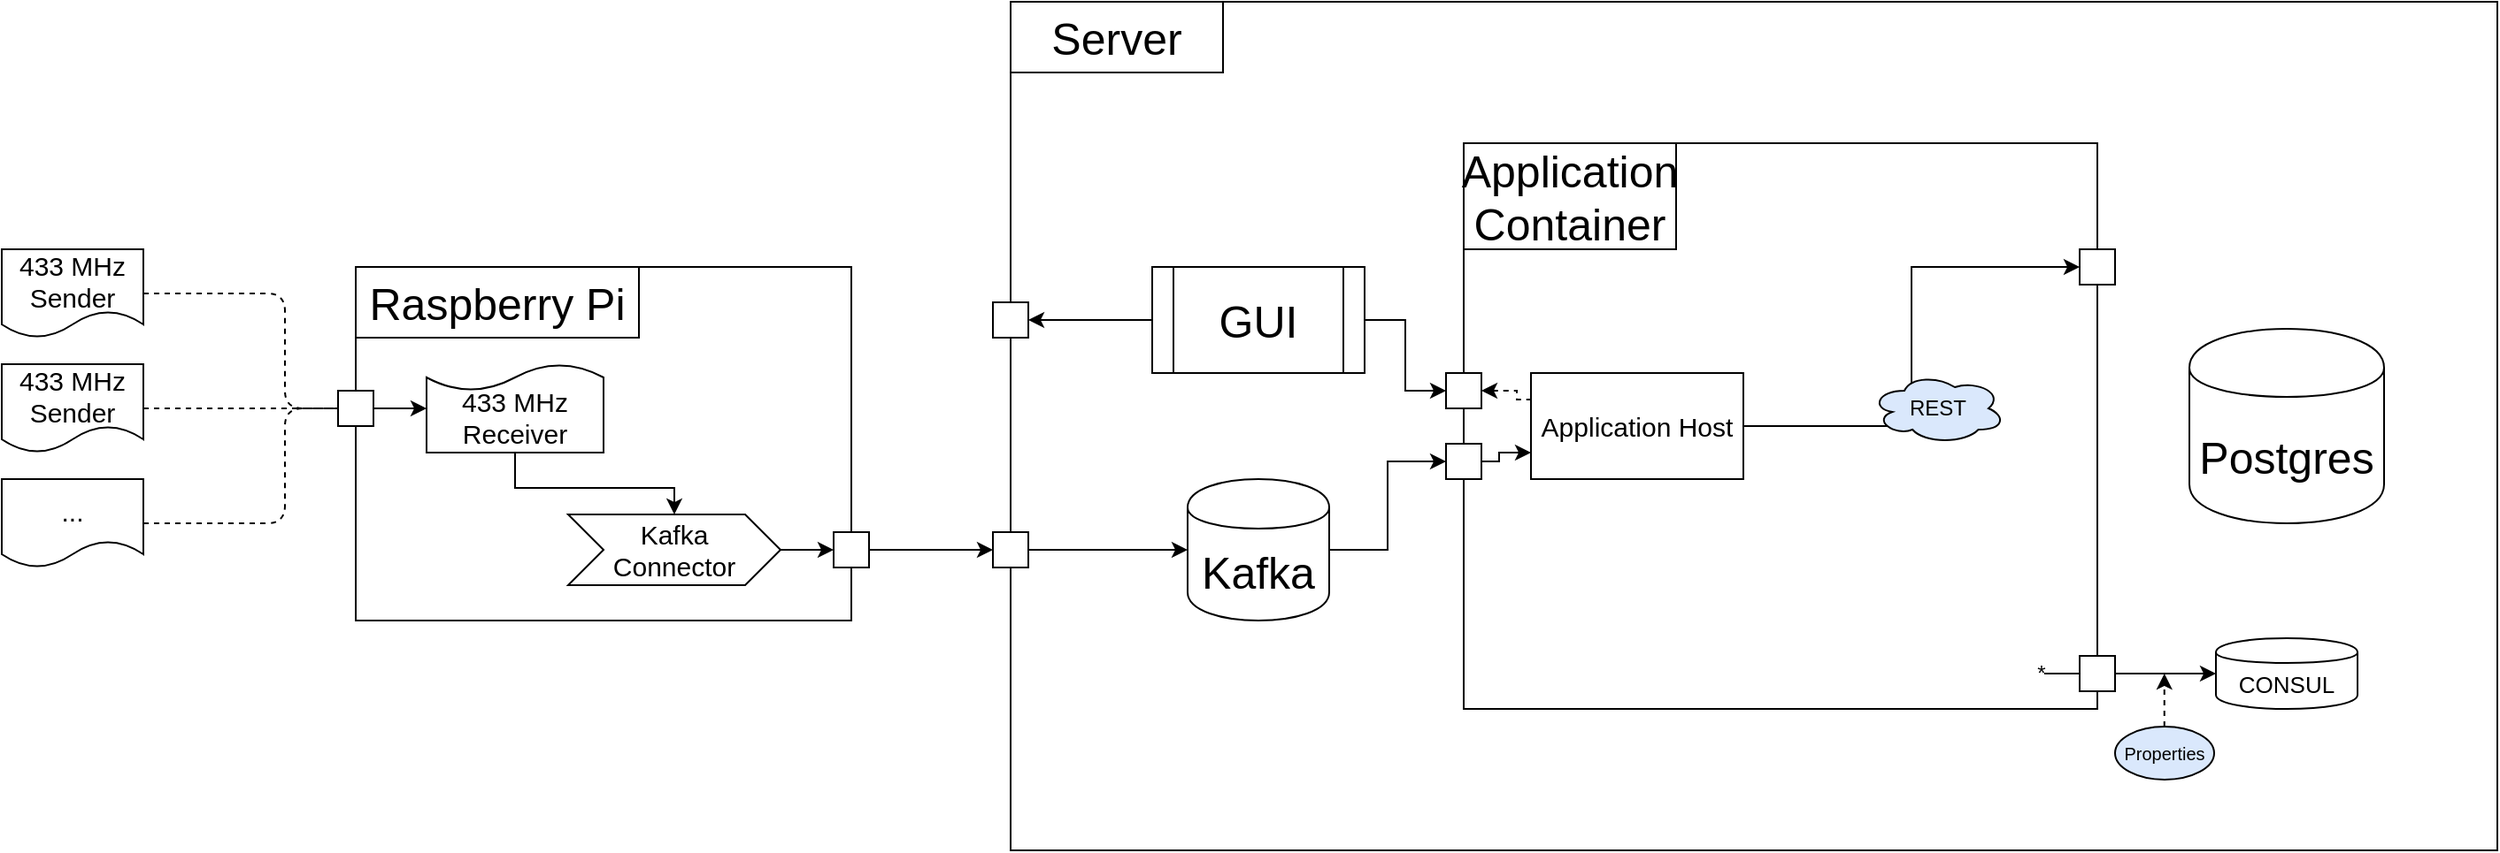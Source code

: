 <mxfile version="21.5.1" type="device" pages="2">
  <diagram id="JwpyBmJK_JEvh0ScPfmV" name="Draft">
    <mxGraphModel dx="2049" dy="1144" grid="1" gridSize="10" guides="1" tooltips="1" connect="1" arrows="1" fold="1" page="1" pageScale="1" pageWidth="827" pageHeight="1169" math="0" shadow="0">
      <root>
        <mxCell id="0" />
        <mxCell id="1" parent="0" />
        <mxCell id="FN8TU1mAKjDCOiVMt3JM-1" value="" style="rounded=0;whiteSpace=wrap;html=1;fillColor=none;" parent="1" vertex="1">
          <mxGeometry x="720" y="40" width="840" height="480" as="geometry" />
        </mxCell>
        <mxCell id="FN8TU1mAKjDCOiVMt3JM-2" value="Server" style="rounded=0;whiteSpace=wrap;html=1;fillColor=none;fontSize=25;" parent="1" vertex="1">
          <mxGeometry x="720" y="40" width="120" height="40" as="geometry" />
        </mxCell>
        <mxCell id="FN8TU1mAKjDCOiVMt3JM-53" style="edgeStyle=orthogonalEdgeStyle;rounded=0;orthogonalLoop=1;jettySize=auto;html=1;entryX=0;entryY=0.5;entryDx=0;entryDy=0;startArrow=none;startFill=0;endArrow=classic;endFill=1;fontSize=12;" parent="1" source="FN8TU1mAKjDCOiVMt3JM-5" target="FN8TU1mAKjDCOiVMt3JM-45" edge="1">
          <mxGeometry relative="1" as="geometry" />
        </mxCell>
        <mxCell id="FN8TU1mAKjDCOiVMt3JM-5" value="Kafka" style="shape=cylinder;whiteSpace=wrap;html=1;boundedLbl=1;backgroundOutline=1;fillColor=none;fontSize=25;" parent="1" vertex="1">
          <mxGeometry x="820" y="310" width="80" height="80" as="geometry" />
        </mxCell>
        <mxCell id="FN8TU1mAKjDCOiVMt3JM-6" value="" style="rounded=0;whiteSpace=wrap;html=1;fillColor=none;fontSize=25;" parent="1" vertex="1">
          <mxGeometry x="976" y="120" width="358" height="320" as="geometry" />
        </mxCell>
        <mxCell id="FN8TU1mAKjDCOiVMt3JM-7" value="Application Container" style="rounded=0;whiteSpace=wrap;html=1;fillColor=none;fontSize=25;" parent="1" vertex="1">
          <mxGeometry x="976" y="120" width="120" height="60" as="geometry" />
        </mxCell>
      <mxCell id="FN8TU1mAKjDCOiVMt3JM-8" value="Application Host" style="rounded=0;whiteSpace=wrap;html=1;fillColor=none;fontSize=15;" parent="1" vertex="1">
          <mxGeometry x="1014" y="250" width="120" height="60" as="geometry" />
        </mxCell>
        <mxCell id="FN8TU1mAKjDCOiVMt3JM-40" value="" style="whiteSpace=wrap;html=1;aspect=fixed;fillColor=#ffffff;fontSize=12;" parent="1" vertex="1">
          <mxGeometry x="1324" y="180" width="20" height="20" as="geometry" />
        </mxCell>
        <mxCell id="FN8TU1mAKjDCOiVMt3JM-44" style="edgeStyle=orthogonalEdgeStyle;rounded=0;orthogonalLoop=1;jettySize=auto;html=1;entryX=0;entryY=0.5;entryDx=0;entryDy=0;startArrow=none;startFill=0;endArrow=classic;endFill=1;fontSize=12;" parent="1" source="FN8TU1mAKjDCOiVMt3JM-8" target="FN8TU1mAKjDCOiVMt3JM-40" edge="1">
          <mxGeometry relative="1" as="geometry" />
        </mxCell>
        <mxCell id="FN8TU1mAKjDCOiVMt3JM-15" value="Postgres" style="shape=cylinder;whiteSpace=wrap;html=1;boundedLbl=1;backgroundOutline=1;fillColor=none;fontSize=25;" parent="1" vertex="1">
          <mxGeometry x="1386" y="225" width="110" height="110" as="geometry" />
        </mxCell>
        <mxCell id="FN8TU1mAKjDCOiVMt3JM-51" style="edgeStyle=orthogonalEdgeStyle;rounded=0;orthogonalLoop=1;jettySize=auto;html=1;entryX=0;entryY=0.75;entryDx=0;entryDy=0;startArrow=none;startFill=0;endArrow=classic;endFill=1;fontSize=12;" parent="1" source="FN8TU1mAKjDCOiVMt3JM-45" target="FN8TU1mAKjDCOiVMt3JM-8" edge="1">
          <mxGeometry relative="1" as="geometry">
            <Array as="points">
              <mxPoint x="996" y="300" />
              <mxPoint x="996" y="295" />
            </Array>
          </mxGeometry>
        </mxCell>
        <mxCell id="FN8TU1mAKjDCOiVMt3JM-45" value="" style="whiteSpace=wrap;html=1;aspect=fixed;fillColor=#ffffff;fontSize=12;" parent="1" vertex="1">
          <mxGeometry x="966" y="290" width="20" height="20" as="geometry" />
        </mxCell>
        <mxCell id="FN8TU1mAKjDCOiVMt3JM-50" style="edgeStyle=orthogonalEdgeStyle;rounded=0;orthogonalLoop=1;jettySize=auto;html=1;entryX=0;entryY=0.25;entryDx=0;entryDy=0;startArrow=classic;startFill=1;endArrow=none;endFill=0;fontSize=12;dashed=1;" parent="1" source="FN8TU1mAKjDCOiVMt3JM-48" target="FN8TU1mAKjDCOiVMt3JM-8" edge="1">
          <mxGeometry relative="1" as="geometry">
            <Array as="points">
              <mxPoint x="1006" y="260" />
              <mxPoint x="1006" y="265" />
            </Array>
          </mxGeometry>
        </mxCell>
        <mxCell id="FN8TU1mAKjDCOiVMt3JM-48" value="" style="whiteSpace=wrap;html=1;aspect=fixed;fillColor=#ffffff;fontSize=12;" parent="1" vertex="1">
          <mxGeometry x="966" y="250" width="20" height="20" as="geometry" />
        </mxCell>
        <mxCell id="FN8TU1mAKjDCOiVMt3JM-52" value="REST" style="ellipse;shape=cloud;whiteSpace=wrap;html=1;fillColor=#dae8fc;fontSize=12;strokeColor=#000000;" parent="1" vertex="1">
          <mxGeometry x="1206" y="250" width="76" height="40" as="geometry" />
        </mxCell>
        <mxCell id="FN8TU1mAKjDCOiVMt3JM-56" style="edgeStyle=orthogonalEdgeStyle;rounded=0;orthogonalLoop=1;jettySize=auto;html=1;entryX=0;entryY=0.5;entryDx=0;entryDy=0;startArrow=none;startFill=0;endArrow=classic;endFill=1;fontSize=25;" parent="1" source="FN8TU1mAKjDCOiVMt3JM-54" target="FN8TU1mAKjDCOiVMt3JM-48" edge="1">
          <mxGeometry relative="1" as="geometry" />
        </mxCell>
        <mxCell id="FN8TU1mAKjDCOiVMt3JM-62" style="edgeStyle=orthogonalEdgeStyle;rounded=0;orthogonalLoop=1;jettySize=auto;html=1;entryX=1;entryY=0.5;entryDx=0;entryDy=0;startArrow=none;startFill=0;endArrow=classic;endFill=1;fontSize=25;" parent="1" source="FN8TU1mAKjDCOiVMt3JM-54" target="FN8TU1mAKjDCOiVMt3JM-59" edge="1">
          <mxGeometry relative="1" as="geometry" />
        </mxCell>
        <mxCell id="FN8TU1mAKjDCOiVMt3JM-54" value="GUI" style="shape=process;whiteSpace=wrap;html=1;backgroundOutline=1;strokeColor=#000000;fillColor=#ffffff;fontSize=25;" parent="1" vertex="1">
          <mxGeometry x="800" y="190" width="120" height="60" as="geometry" />
        </mxCell>
        <mxCell id="FN8TU1mAKjDCOiVMt3JM-57" value="" style="rounded=0;whiteSpace=wrap;html=1;strokeColor=#000000;fillColor=none;fontSize=25;" parent="1" vertex="1">
          <mxGeometry x="350" y="190" width="280" height="200" as="geometry" />
        </mxCell>
        <mxCell id="FN8TU1mAKjDCOiVMt3JM-58" value="Raspberry Pi" style="rounded=0;whiteSpace=wrap;html=1;strokeColor=#000000;fillColor=none;fontSize=25;" parent="1" vertex="1">
          <mxGeometry x="350" y="190" width="160" height="40" as="geometry" />
        </mxCell>
        <mxCell id="FN8TU1mAKjDCOiVMt3JM-59" value="" style="whiteSpace=wrap;html=1;aspect=fixed;fillColor=#ffffff;fontSize=12;" parent="1" vertex="1">
          <mxGeometry x="710" y="210" width="20" height="20" as="geometry" />
        </mxCell>
        <mxCell id="FN8TU1mAKjDCOiVMt3JM-61" style="edgeStyle=orthogonalEdgeStyle;rounded=0;orthogonalLoop=1;jettySize=auto;html=1;entryX=0;entryY=0.5;entryDx=0;entryDy=0;startArrow=none;startFill=0;endArrow=classic;endFill=1;fontSize=25;" parent="1" source="FN8TU1mAKjDCOiVMt3JM-60" target="FN8TU1mAKjDCOiVMt3JM-5" edge="1">
          <mxGeometry relative="1" as="geometry" />
        </mxCell>
        <mxCell id="FN8TU1mAKjDCOiVMt3JM-60" value="" style="whiteSpace=wrap;html=1;aspect=fixed;fillColor=#ffffff;fontSize=12;" parent="1" vertex="1">
          <mxGeometry x="710" y="340" width="20" height="20" as="geometry" />
        </mxCell>
        <mxCell id="FN8TU1mAKjDCOiVMt3JM-67" style="edgeStyle=orthogonalEdgeStyle;rounded=0;orthogonalLoop=1;jettySize=auto;html=1;entryX=0;entryY=0.5;entryDx=0;entryDy=0;startArrow=none;startFill=0;endArrow=classic;endFill=1;fontSize=15;" parent="1" source="FN8TU1mAKjDCOiVMt3JM-63" target="FN8TU1mAKjDCOiVMt3JM-64" edge="1">
          <mxGeometry relative="1" as="geometry" />
        </mxCell>
        <mxCell id="FN8TU1mAKjDCOiVMt3JM-63" value="Kafka&lt;br&gt;Connector" style="shape=step;perimeter=stepPerimeter;whiteSpace=wrap;html=1;fixedSize=1;strokeColor=#000000;fillColor=none;fontSize=15;" parent="1" vertex="1">
          <mxGeometry x="470" y="330" width="120" height="40" as="geometry" />
        </mxCell>
        <mxCell id="FN8TU1mAKjDCOiVMt3JM-73" value="" style="edgeStyle=orthogonalEdgeStyle;rounded=0;orthogonalLoop=1;jettySize=auto;html=1;startArrow=none;startFill=0;endArrow=classic;endFill=1;fontSize=15;" parent="1" source="FN8TU1mAKjDCOiVMt3JM-64" target="FN8TU1mAKjDCOiVMt3JM-60" edge="1">
          <mxGeometry relative="1" as="geometry" />
        </mxCell>
        <mxCell id="FN8TU1mAKjDCOiVMt3JM-64" value="" style="whiteSpace=wrap;html=1;aspect=fixed;fillColor=#ffffff;fontSize=12;" parent="1" vertex="1">
          <mxGeometry x="620" y="340" width="20" height="20" as="geometry" />
        </mxCell>
        <mxCell id="FN8TU1mAKjDCOiVMt3JM-77" style="edgeStyle=orthogonalEdgeStyle;rounded=0;orthogonalLoop=1;jettySize=auto;html=1;startArrow=none;startFill=0;endArrow=classic;endFill=1;fontSize=15;fontColor=#000000;" parent="1" source="FN8TU1mAKjDCOiVMt3JM-70" target="FN8TU1mAKjDCOiVMt3JM-74" edge="1">
          <mxGeometry relative="1" as="geometry" />
        </mxCell>
        <mxCell id="FN8TU1mAKjDCOiVMt3JM-70" value="" style="whiteSpace=wrap;html=1;aspect=fixed;fillColor=#ffffff;fontSize=12;" parent="1" vertex="1">
          <mxGeometry x="340" y="260" width="20" height="20" as="geometry" />
        </mxCell>
        <mxCell id="FN8TU1mAKjDCOiVMt3JM-78" style="edgeStyle=orthogonalEdgeStyle;rounded=0;orthogonalLoop=1;jettySize=auto;html=1;entryX=0.5;entryY=0;entryDx=0;entryDy=0;startArrow=none;startFill=0;endArrow=classic;endFill=1;fontSize=15;fontColor=#000000;" parent="1" source="FN8TU1mAKjDCOiVMt3JM-74" target="FN8TU1mAKjDCOiVMt3JM-63" edge="1">
          <mxGeometry relative="1" as="geometry">
            <Array as="points">
              <mxPoint x="440" y="315" />
              <mxPoint x="530" y="315" />
            </Array>
          </mxGeometry>
        </mxCell>
        <mxCell id="FN8TU1mAKjDCOiVMt3JM-74" value="" style="shape=document;whiteSpace=wrap;html=1;boundedLbl=1;strokeColor=#000000;fillColor=none;fontSize=15;fontColor=#000000;labelBackgroundColor=none;rotation=-180;" parent="1" vertex="1">
          <mxGeometry x="390" y="245" width="100" height="50" as="geometry" />
        </mxCell>
        <mxCell id="FN8TU1mAKjDCOiVMt3JM-75" value="&lt;span style=&quot;color: rgb(0 , 0 , 0) ; font-family: &amp;#34;helvetica&amp;#34; ; font-size: 15px ; font-style: normal ; font-weight: 400 ; letter-spacing: normal ; text-align: center ; text-indent: 0px ; text-transform: none ; word-spacing: 0px ; display: inline ; float: none&quot;&gt;433 MHz&lt;/span&gt;&lt;br style=&quot;color: rgb(0 , 0 , 0) ; font-family: &amp;#34;helvetica&amp;#34; ; font-size: 15px ; font-style: normal ; font-weight: 400 ; letter-spacing: normal ; text-align: center ; text-indent: 0px ; text-transform: none ; word-spacing: 0px&quot;&gt;&lt;span style=&quot;color: rgb(0 , 0 , 0) ; font-family: &amp;#34;helvetica&amp;#34; ; font-size: 15px ; font-style: normal ; font-weight: 400 ; letter-spacing: normal ; text-align: center ; text-indent: 0px ; text-transform: none ; word-spacing: 0px ; display: inline ; float: none&quot;&gt;Receiver&lt;/span&gt;" style="text;html=1;strokeColor=none;fillColor=none;align=center;verticalAlign=middle;whiteSpace=wrap;rounded=0;labelBackgroundColor=none;fontSize=15;fontColor=#000000;" parent="1" vertex="1">
          <mxGeometry x="400" y="255" width="80" height="40" as="geometry" />
        </mxCell>
        <mxCell id="FN8TU1mAKjDCOiVMt3JM-79" value="433 MHz&lt;br&gt;Sender" style="shape=document;whiteSpace=wrap;html=1;boundedLbl=1;labelBackgroundColor=none;strokeColor=#000000;fillColor=none;fontSize=15;fontColor=#000000;" parent="1" vertex="1">
          <mxGeometry x="150" y="180" width="80" height="50" as="geometry" />
        </mxCell>
        <mxCell id="FN8TU1mAKjDCOiVMt3JM-80" value="433 MHz&lt;br&gt;Sender" style="shape=document;whiteSpace=wrap;html=1;boundedLbl=1;labelBackgroundColor=none;strokeColor=#000000;fillColor=none;fontSize=15;fontColor=#000000;" parent="1" vertex="1">
          <mxGeometry x="150" y="245" width="80" height="50" as="geometry" />
        </mxCell>
        <mxCell id="FN8TU1mAKjDCOiVMt3JM-81" value="..." style="shape=document;whiteSpace=wrap;html=1;boundedLbl=1;labelBackgroundColor=none;strokeColor=#000000;fillColor=none;fontSize=15;fontColor=#000000;" parent="1" vertex="1">
          <mxGeometry x="150" y="310" width="80" height="50" as="geometry" />
        </mxCell>
        <mxCell id="FN8TU1mAKjDCOiVMt3JM-82" value="" style="endArrow=none;dashed=1;html=1;fontSize=15;fontColor=#000000;entryX=0;entryY=0.5;entryDx=0;entryDy=0;exitX=1;exitY=0.5;exitDx=0;exitDy=0;" parent="1" source="FN8TU1mAKjDCOiVMt3JM-79" target="FN8TU1mAKjDCOiVMt3JM-70" edge="1">
          <mxGeometry width="50" height="50" relative="1" as="geometry">
            <mxPoint x="270" y="320" as="sourcePoint" />
            <mxPoint x="320" y="270" as="targetPoint" />
            <Array as="points">
              <mxPoint x="310" y="205" />
              <mxPoint x="310" y="270" />
            </Array>
          </mxGeometry>
        </mxCell>
        <mxCell id="FN8TU1mAKjDCOiVMt3JM-83" value="" style="endArrow=none;dashed=1;html=1;fontSize=15;fontColor=#000000;entryX=0;entryY=0.5;entryDx=0;entryDy=0;exitX=1;exitY=0.5;exitDx=0;exitDy=0;" parent="1" source="FN8TU1mAKjDCOiVMt3JM-80" target="FN8TU1mAKjDCOiVMt3JM-70" edge="1">
          <mxGeometry width="50" height="50" relative="1" as="geometry">
            <mxPoint x="270" y="320" as="sourcePoint" />
            <mxPoint x="320" y="270" as="targetPoint" />
            <Array as="points">
              <mxPoint x="250" y="270" />
              <mxPoint x="280" y="270" />
            </Array>
          </mxGeometry>
        </mxCell>
        <mxCell id="FN8TU1mAKjDCOiVMt3JM-84" value="" style="endArrow=none;dashed=1;html=1;fontSize=15;fontColor=#000000;entryX=0;entryY=0.5;entryDx=0;entryDy=0;exitX=1;exitY=0.5;exitDx=0;exitDy=0;" parent="1" source="FN8TU1mAKjDCOiVMt3JM-81" target="FN8TU1mAKjDCOiVMt3JM-70" edge="1">
          <mxGeometry width="50" height="50" relative="1" as="geometry">
            <mxPoint x="270" y="340" as="sourcePoint" />
            <mxPoint x="320" y="290" as="targetPoint" />
            <Array as="points">
              <mxPoint x="310" y="335" />
              <mxPoint x="310" y="270" />
            </Array>
          </mxGeometry>
        </mxCell>
        <mxCell id="QnDjo6JZb1rwNFytCDnl-1" value="CONSUL" style="shape=cylinder;whiteSpace=wrap;html=1;boundedLbl=1;backgroundOutline=1;fillColor=none;fontSize=13;" parent="1" vertex="1">
          <mxGeometry x="1401" y="400" width="80" height="40" as="geometry" />
        </mxCell>
        <mxCell id="QnDjo6JZb1rwNFytCDnl-5" value="" style="edgeStyle=orthogonalEdgeStyle;rounded=0;orthogonalLoop=1;jettySize=auto;html=1;" parent="1" source="QnDjo6JZb1rwNFytCDnl-4" target="QnDjo6JZb1rwNFytCDnl-1" edge="1">
          <mxGeometry relative="1" as="geometry" />
        </mxCell>
        <mxCell id="QnDjo6JZb1rwNFytCDnl-4" value="" style="whiteSpace=wrap;html=1;aspect=fixed;fillColor=#ffffff;fontSize=12;" parent="1" vertex="1">
          <mxGeometry x="1324" y="410" width="20" height="20" as="geometry" />
        </mxCell>
        <mxCell id="QnDjo6JZb1rwNFytCDnl-6" value="Properties" style="ellipse;whiteSpace=wrap;html=1;fontSize=10;fillColor=#dae8fc;strokeColor=default;" parent="1" vertex="1">
          <mxGeometry x="1344" y="450" width="56" height="30" as="geometry" />
        </mxCell>
        <mxCell id="QnDjo6JZb1rwNFytCDnl-8" value="" style="endArrow=classic;html=1;rounded=0;dashed=1;" parent="1" edge="1">
          <mxGeometry width="50" height="50" relative="1" as="geometry">
            <mxPoint x="1371.88" y="450" as="sourcePoint" />
            <mxPoint x="1371.88" y="420" as="targetPoint" />
          </mxGeometry>
        </mxCell>
        <mxCell id="QnDjo6JZb1rwNFytCDnl-9" value="" style="endArrow=none;html=1;rounded=0;" parent="1" edge="1">
          <mxGeometry width="50" height="50" relative="1" as="geometry">
            <mxPoint x="1304" y="420" as="sourcePoint" />
            <mxPoint x="1324" y="420" as="targetPoint" />
          </mxGeometry>
        </mxCell>
        <mxCell id="QnDjo6JZb1rwNFytCDnl-11" value="*" style="text;html=1;strokeColor=none;fillColor=none;align=center;verticalAlign=middle;whiteSpace=wrap;rounded=0;" parent="1" vertex="1">
          <mxGeometry x="1291" y="410" width="23" height="20" as="geometry" />
        </mxCell>
      </root>
    </mxGraphModel>
  </diagram>
  <diagram id="33y4ODD4kAcootDHKluF" name="System">
    <mxGraphModel dx="1509" dy="843" grid="1" gridSize="10" guides="1" tooltips="1" connect="1" arrows="1" fold="1" page="1" pageScale="1" pageWidth="827" pageHeight="1169" math="0" shadow="0">
      <root>
        <mxCell id="0" />
        <mxCell id="1" parent="0" />
        <mxCell id="mPrgmHMQtZdi7vNjmnS--5" value="" style="rounded=0;whiteSpace=wrap;html=1;fillColor=none;fontSize=25;" vertex="1" parent="1">
          <mxGeometry x="586" y="120" width="358" height="440" as="geometry" />
        </mxCell>
        <mxCell id="mPrgmHMQtZdi7vNjmnS--1" value="" style="rounded=0;whiteSpace=wrap;html=1;fillColor=none;" vertex="1" parent="1">
          <mxGeometry x="320" y="40" width="840" height="820" as="geometry" />
        </mxCell>
        <mxCell id="mPrgmHMQtZdi7vNjmnS--2" value="Server" style="rounded=0;whiteSpace=wrap;html=1;fillColor=none;fontSize=25;" vertex="1" parent="1">
          <mxGeometry x="320" y="40" width="120" height="40" as="geometry" />
        </mxCell>
        <mxCell id="mPrgmHMQtZdi7vNjmnS--6" value="Application Container" style="rounded=0;whiteSpace=wrap;html=1;fillColor=none;fontSize=25;" vertex="1" parent="1">
          <mxGeometry x="586" y="120" width="120" height="60" as="geometry" />
        </mxCell>
        <mxCell id="mPrgmHMQtZdi7vNjmnS--7" style="edgeStyle=orthogonalEdgeStyle;rounded=0;orthogonalLoop=1;jettySize=auto;html=1;entryX=0;entryY=0.5;entryDx=0;entryDy=0;fontSize=15;" edge="1" parent="1" source="mPrgmHMQtZdi7vNjmnS--9" target="mPrgmHMQtZdi7vNjmnS--12">
          <mxGeometry relative="1" as="geometry" />
        </mxCell>
          <mxCell id="mPrgmHMQtZdi7vNjmnS--9" value="Application Host" style="rounded=0;whiteSpace=wrap;html=1;fillColor=none;fontSize=15;" vertex="1" parent="1">
          <mxGeometry x="624" y="250" width="120" height="60" as="geometry" />
        </mxCell>
        <mxCell id="mPrgmHMQtZdi7vNjmnS--11" style="edgeStyle=orthogonalEdgeStyle;rounded=0;orthogonalLoop=1;jettySize=auto;html=1;entryX=0;entryY=0.5;entryDx=0;entryDy=0;startArrow=none;startFill=0;endArrow=classic;endFill=1;fontSize=12;" edge="1" parent="1" source="mPrgmHMQtZdi7vNjmnS--9" target="mPrgmHMQtZdi7vNjmnS--20">
          <mxGeometry relative="1" as="geometry" />
        </mxCell>
        <mxCell id="DauZsMCAnnG1cqwBpFmG-24" value="" style="edgeStyle=orthogonalEdgeStyle;rounded=0;orthogonalLoop=1;jettySize=auto;html=1;" edge="1" parent="1" source="mPrgmHMQtZdi7vNjmnS--16" target="DauZsMCAnnG1cqwBpFmG-23">
          <mxGeometry relative="1" as="geometry" />
        </mxCell>
        <mxCell id="mPrgmHMQtZdi7vNjmnS--16" value="Postgres" style="shape=cylinder;whiteSpace=wrap;html=1;boundedLbl=1;backgroundOutline=1;fillColor=none;fontSize=25;" vertex="1" parent="1">
          <mxGeometry x="996" y="225" width="110" height="110" as="geometry" />
        </mxCell>
        <mxCell id="mPrgmHMQtZdi7vNjmnS--17" style="edgeStyle=orthogonalEdgeStyle;rounded=0;orthogonalLoop=1;jettySize=auto;html=1;entryX=0;entryY=0.5;entryDx=0;entryDy=0;startArrow=none;startFill=0;endArrow=classic;endFill=1;fontSize=12;" edge="1" parent="1" source="mPrgmHMQtZdi7vNjmnS--18" target="mPrgmHMQtZdi7vNjmnS--16">
          <mxGeometry relative="1" as="geometry" />
        </mxCell>
        <mxCell id="mPrgmHMQtZdi7vNjmnS--18" value="" style="whiteSpace=wrap;html=1;aspect=fixed;fillColor=#ffffff;fontSize=12;" vertex="1" parent="1">
          <mxGeometry x="934" y="360" width="20" height="20" as="geometry" />
        </mxCell>
        <mxCell id="mPrgmHMQtZdi7vNjmnS--19" style="edgeStyle=orthogonalEdgeStyle;rounded=0;orthogonalLoop=1;jettySize=auto;html=1;entryX=0;entryY=0.5;entryDx=0;entryDy=0;startArrow=none;startFill=0;endArrow=classic;endFill=1;fontSize=12;" edge="1" parent="1" source="mPrgmHMQtZdi7vNjmnS--20" target="mPrgmHMQtZdi7vNjmnS--16">
          <mxGeometry relative="1" as="geometry" />
        </mxCell>
        <mxCell id="mPrgmHMQtZdi7vNjmnS--20" value="" style="whiteSpace=wrap;html=1;aspect=fixed;fillColor=#ffffff;fontSize=12;" vertex="1" parent="1">
          <mxGeometry x="934" y="180" width="20" height="20" as="geometry" />
        </mxCell>
        <mxCell id="mPrgmHMQtZdi7vNjmnS--21" style="edgeStyle=orthogonalEdgeStyle;rounded=0;orthogonalLoop=1;jettySize=auto;html=1;entryX=0;entryY=0.75;entryDx=0;entryDy=0;startArrow=none;startFill=0;endArrow=classic;endFill=1;fontSize=12;" edge="1" parent="1" source="mPrgmHMQtZdi7vNjmnS--22" target="mPrgmHMQtZdi7vNjmnS--9">
          <mxGeometry relative="1" as="geometry">
            <Array as="points">
              <mxPoint x="606" y="300" />
              <mxPoint x="606" y="295" />
            </Array>
          </mxGeometry>
        </mxCell>
        <mxCell id="DauZsMCAnnG1cqwBpFmG-4" style="edgeStyle=orthogonalEdgeStyle;rounded=0;orthogonalLoop=1;jettySize=auto;html=1;entryX=1;entryY=0.75;entryDx=0;entryDy=0;startArrow=classic;startFill=1;endArrow=none;endFill=0;" edge="1" parent="1" source="mPrgmHMQtZdi7vNjmnS--22" target="mPrgmHMQtZdi7vNjmnS--28">
          <mxGeometry relative="1" as="geometry" />
        </mxCell>
        <mxCell id="mPrgmHMQtZdi7vNjmnS--22" value="" style="whiteSpace=wrap;html=1;aspect=fixed;fillColor=#ffffff;fontSize=12;" vertex="1" parent="1">
          <mxGeometry x="576" y="290" width="20" height="20" as="geometry" />
        </mxCell>
        <mxCell id="mPrgmHMQtZdi7vNjmnS--23" style="edgeStyle=orthogonalEdgeStyle;rounded=0;orthogonalLoop=1;jettySize=auto;html=1;entryX=0;entryY=0.25;entryDx=0;entryDy=0;startArrow=classic;startFill=1;endArrow=none;endFill=0;fontSize=12;dashed=1;" edge="1" parent="1" source="mPrgmHMQtZdi7vNjmnS--24" target="mPrgmHMQtZdi7vNjmnS--9">
          <mxGeometry relative="1" as="geometry">
            <Array as="points">
              <mxPoint x="616" y="260" />
              <mxPoint x="616" y="265" />
            </Array>
          </mxGeometry>
        </mxCell>
        <mxCell id="DauZsMCAnnG1cqwBpFmG-3" style="edgeStyle=orthogonalEdgeStyle;rounded=0;orthogonalLoop=1;jettySize=auto;html=1;entryX=1;entryY=0.25;entryDx=0;entryDy=0;dashed=1;" edge="1" parent="1" source="mPrgmHMQtZdi7vNjmnS--24" target="mPrgmHMQtZdi7vNjmnS--28">
          <mxGeometry relative="1" as="geometry" />
        </mxCell>
        <mxCell id="mPrgmHMQtZdi7vNjmnS--24" value="" style="whiteSpace=wrap;html=1;aspect=fixed;fillColor=#ffffff;fontSize=12;" vertex="1" parent="1">
          <mxGeometry x="576" y="250" width="20" height="20" as="geometry" />
        </mxCell>
        <mxCell id="mPrgmHMQtZdi7vNjmnS--25" value="REST" style="ellipse;shape=cloud;whiteSpace=wrap;html=1;fillColor=#dae8fc;fontSize=12;strokeColor=#000000;" vertex="1" parent="1">
          <mxGeometry x="816" y="250" width="76" height="40" as="geometry" />
        </mxCell>
        <mxCell id="mPrgmHMQtZdi7vNjmnS--27" style="edgeStyle=orthogonalEdgeStyle;rounded=0;orthogonalLoop=1;jettySize=auto;html=1;entryX=1;entryY=0.5;entryDx=0;entryDy=0;startArrow=none;startFill=0;endArrow=classic;endFill=1;fontSize=25;" edge="1" parent="1" source="mPrgmHMQtZdi7vNjmnS--28" target="mPrgmHMQtZdi7vNjmnS--31">
          <mxGeometry relative="1" as="geometry" />
        </mxCell>
        <mxCell id="mPrgmHMQtZdi7vNjmnS--28" value="GUI" style="shape=process;whiteSpace=wrap;html=1;backgroundOutline=1;strokeColor=#000000;fillColor=#ffffff;fontSize=25;" vertex="1" parent="1">
          <mxGeometry x="400" y="250" width="120" height="60" as="geometry" />
        </mxCell>
        <mxCell id="mPrgmHMQtZdi7vNjmnS--31" value="" style="whiteSpace=wrap;html=1;aspect=fixed;fillColor=#ffffff;fontSize=12;" vertex="1" parent="1">
          <mxGeometry x="310" y="270" width="20" height="20" as="geometry" />
        </mxCell>
        <mxCell id="mPrgmHMQtZdi7vNjmnS--49" value="CONSUL" style="shape=cylinder;whiteSpace=wrap;html=1;boundedLbl=1;backgroundOutline=1;fillColor=none;fontSize=13;" vertex="1" parent="1">
          <mxGeometry x="1040" y="520" width="80" height="40" as="geometry" />
        </mxCell>
        <mxCell id="mPrgmHMQtZdi7vNjmnS--50" value="" style="edgeStyle=orthogonalEdgeStyle;rounded=0;orthogonalLoop=1;jettySize=auto;html=1;" edge="1" parent="1" source="mPrgmHMQtZdi7vNjmnS--51" target="mPrgmHMQtZdi7vNjmnS--49">
          <mxGeometry relative="1" as="geometry" />
        </mxCell>
        <mxCell id="mPrgmHMQtZdi7vNjmnS--51" value="" style="whiteSpace=wrap;html=1;aspect=fixed;fillColor=#ffffff;fontSize=12;" vertex="1" parent="1">
          <mxGeometry x="934" y="530" width="20" height="20" as="geometry" />
        </mxCell>
        <mxCell id="mPrgmHMQtZdi7vNjmnS--52" value="Properties" style="ellipse;whiteSpace=wrap;html=1;fontSize=10;fillColor=#dae8fc;strokeColor=default;" vertex="1" parent="1">
          <mxGeometry x="960" y="570" width="56" height="30" as="geometry" />
        </mxCell>
        <mxCell id="mPrgmHMQtZdi7vNjmnS--53" value="" style="endArrow=classic;html=1;rounded=0;dashed=1;" edge="1" parent="1">
          <mxGeometry width="50" height="50" relative="1" as="geometry">
            <mxPoint x="987.88" y="570" as="sourcePoint" />
            <mxPoint x="987.88" y="540" as="targetPoint" />
          </mxGeometry>
        </mxCell>
        <mxCell id="mPrgmHMQtZdi7vNjmnS--54" value="" style="endArrow=none;html=1;rounded=0;" edge="1" parent="1">
          <mxGeometry width="50" height="50" relative="1" as="geometry">
            <mxPoint x="914" y="540" as="sourcePoint" />
            <mxPoint x="934" y="540" as="targetPoint" />
          </mxGeometry>
        </mxCell>
        <mxCell id="mPrgmHMQtZdi7vNjmnS--55" value="*" style="text;html=1;strokeColor=none;fillColor=none;align=center;verticalAlign=middle;whiteSpace=wrap;rounded=0;" vertex="1" parent="1">
          <mxGeometry x="901" y="530" width="23" height="20" as="geometry" />
        </mxCell>
            <mxCell id="DauZsMCAnnG1cqwBpFmG-7" style="edgeStyle=orthogonalEdgeStyle;rounded=0;orthogonalLoop=1;jettySize=auto;html=1;entryX=1;entryY=0.5;entryDx=0;entryDy=0;" edge="1" parent="1" source="DauZsMCAnnG1cqwBpFmG-5" target="DauZsMCAnnG1cqwBpFmG-6">
          <mxGeometry relative="1" as="geometry" />
        </mxCell>
        <mxCell id="DauZsMCAnnG1cqwBpFmG-5" value="Grafana" style="shape=process;whiteSpace=wrap;html=1;backgroundOutline=1;strokeColor=#000000;fillColor=#ffffff;fontSize=25;" vertex="1" parent="1">
          <mxGeometry x="400" y="650" width="120" height="60" as="geometry" />
        </mxCell>
        <mxCell id="DauZsMCAnnG1cqwBpFmG-6" value="" style="whiteSpace=wrap;html=1;aspect=fixed;fillColor=#ffffff;fontSize=12;" vertex="1" parent="1">
          <mxGeometry x="310" y="670" width="20" height="20" as="geometry" />
        </mxCell>
        <mxCell id="DauZsMCAnnG1cqwBpFmG-12" style="edgeStyle=orthogonalEdgeStyle;rounded=0;orthogonalLoop=1;jettySize=auto;html=1;entryX=1;entryY=0.5;entryDx=0;entryDy=0;" edge="1" parent="1" source="DauZsMCAnnG1cqwBpFmG-8" target="DauZsMCAnnG1cqwBpFmG-5">
          <mxGeometry relative="1" as="geometry" />
        </mxCell>
        <mxCell id="DauZsMCAnnG1cqwBpFmG-8" value="InfluxDB" style="shape=cylinder;whiteSpace=wrap;html=1;boundedLbl=1;backgroundOutline=1;fillColor=none;fontSize=13;" vertex="1" parent="1">
          <mxGeometry x="804" y="660" width="80" height="40" as="geometry" />
        </mxCell>
        <mxCell id="DauZsMCAnnG1cqwBpFmG-11" style="edgeStyle=orthogonalEdgeStyle;rounded=0;orthogonalLoop=1;jettySize=auto;html=1;entryX=0.5;entryY=0;entryDx=0;entryDy=0;" edge="1" parent="1" source="DauZsMCAnnG1cqwBpFmG-9" target="DauZsMCAnnG1cqwBpFmG-8">
          <mxGeometry relative="1" as="geometry" />
        </mxCell>
        <mxCell id="DauZsMCAnnG1cqwBpFmG-9" value="" style="whiteSpace=wrap;html=1;aspect=fixed;fillColor=#ffffff;fontSize=12;" vertex="1" parent="1">
          <mxGeometry x="834" y="550" width="20" height="20" as="geometry" />
        </mxCell>
        <mxCell id="DauZsMCAnnG1cqwBpFmG-13" value="Google&lt;br style=&quot;font-size: 20px;&quot;&gt;Cloud" style="ellipse;shape=cloud;whiteSpace=wrap;html=1;fontSize=20;" vertex="1" parent="1">
          <mxGeometry x="1241" y="40" width="160" height="120" as="geometry" />
        </mxCell>
        <mxCell id="DauZsMCAnnG1cqwBpFmG-20" style="edgeStyle=orthogonalEdgeStyle;rounded=0;orthogonalLoop=1;jettySize=auto;html=1;entryX=0.5;entryY=1;entryDx=0;entryDy=0;" edge="1" parent="1" source="DauZsMCAnnG1cqwBpFmG-14" target="DauZsMCAnnG1cqwBpFmG-18">
          <mxGeometry relative="1" as="geometry">
            <Array as="points">
              <mxPoint x="687" y="900" />
              <mxPoint x="844" y="900" />
            </Array>
          </mxGeometry>
        </mxCell>
        <mxCell id="DauZsMCAnnG1cqwBpFmG-14" value="Temperature /&lt;br style=&quot;font-size: 15px;&quot;&gt;Humidity&lt;br&gt;Sensor" style="shape=hexagon;perimeter=hexagonPerimeter2;whiteSpace=wrap;html=1;fixedSize=1;fontSize=15;" vertex="1" parent="1">
          <mxGeometry x="627" y="920" width="120" height="80" as="geometry" />
        </mxCell>
        <mxCell id="DauZsMCAnnG1cqwBpFmG-21" style="edgeStyle=orthogonalEdgeStyle;rounded=0;orthogonalLoop=1;jettySize=auto;html=1;entryX=0.5;entryY=1;entryDx=0;entryDy=0;" edge="1" parent="1" source="DauZsMCAnnG1cqwBpFmG-15" target="DauZsMCAnnG1cqwBpFmG-18">
          <mxGeometry relative="1" as="geometry">
            <Array as="points">
              <mxPoint x="821" y="900" />
              <mxPoint x="844" y="900" />
            </Array>
          </mxGeometry>
        </mxCell>
        <mxCell id="DauZsMCAnnG1cqwBpFmG-15" value="Temperature /&lt;br style=&quot;font-size: 15px;&quot;&gt;Humidity&lt;br&gt;Sensor" style="shape=hexagon;perimeter=hexagonPerimeter2;whiteSpace=wrap;html=1;fixedSize=1;fontSize=15;" vertex="1" parent="1">
          <mxGeometry x="761" y="920" width="120" height="80" as="geometry" />
        </mxCell>
        <mxCell id="DauZsMCAnnG1cqwBpFmG-22" style="edgeStyle=orthogonalEdgeStyle;rounded=0;orthogonalLoop=1;jettySize=auto;html=1;entryX=0.5;entryY=1;entryDx=0;entryDy=0;" edge="1" parent="1" source="DauZsMCAnnG1cqwBpFmG-16" target="DauZsMCAnnG1cqwBpFmG-18">
          <mxGeometry relative="1" as="geometry">
            <Array as="points">
              <mxPoint x="951" y="900" />
              <mxPoint x="844" y="900" />
            </Array>
          </mxGeometry>
        </mxCell>
        <mxCell id="DauZsMCAnnG1cqwBpFmG-16" value="Temperature /&lt;br style=&quot;font-size: 15px;&quot;&gt;Humidity&lt;br&gt;Sensor" style="shape=hexagon;perimeter=hexagonPerimeter2;whiteSpace=wrap;html=1;fixedSize=1;fontSize=15;" vertex="1" parent="1">
          <mxGeometry x="891" y="920" width="120" height="80" as="geometry" />
        </mxCell>
        <mxCell id="DauZsMCAnnG1cqwBpFmG-17" value="..." style="text;html=1;strokeColor=none;fillColor=none;align=center;verticalAlign=middle;whiteSpace=wrap;rounded=0;fontSize=20;" vertex="1" parent="1">
          <mxGeometry x="1001" y="945" width="60" height="30" as="geometry" />
        </mxCell>
        <mxCell id="DauZsMCAnnG1cqwBpFmG-19" style="edgeStyle=orthogonalEdgeStyle;rounded=0;orthogonalLoop=1;jettySize=auto;html=1;" edge="1" parent="1" source="DauZsMCAnnG1cqwBpFmG-18" target="DauZsMCAnnG1cqwBpFmG-8">
          <mxGeometry relative="1" as="geometry" />
        </mxCell>
        <mxCell id="DauZsMCAnnG1cqwBpFmG-18" value="" style="whiteSpace=wrap;html=1;aspect=fixed;fillColor=#ffffff;fontSize=12;" vertex="1" parent="1">
          <mxGeometry x="834" y="850" width="20" height="20" as="geometry" />
        </mxCell>
        <mxCell id="DauZsMCAnnG1cqwBpFmG-25" style="edgeStyle=orthogonalEdgeStyle;rounded=0;orthogonalLoop=1;jettySize=auto;html=1;entryX=0.55;entryY=0.95;entryDx=0;entryDy=0;entryPerimeter=0;" edge="1" parent="1" source="DauZsMCAnnG1cqwBpFmG-23" target="DauZsMCAnnG1cqwBpFmG-13">
          <mxGeometry relative="1" as="geometry" />
        </mxCell>
        <mxCell id="DauZsMCAnnG1cqwBpFmG-23" value="" style="whiteSpace=wrap;html=1;aspect=fixed;fillColor=#ffffff;fontSize=12;" vertex="1" parent="1">
          <mxGeometry x="1150" y="270" width="20" height="20" as="geometry" />
        </mxCell>
        <mxCell id="DauZsMCAnnG1cqwBpFmG-28" value="Backup" style="ellipse;whiteSpace=wrap;html=1;fontSize=10;fillColor=#dae8fc;strokeColor=default;" vertex="1" parent="1">
          <mxGeometry x="1260" y="240" width="56" height="30" as="geometry" />
        </mxCell>
      </root>
    </mxGraphModel>
  </diagram>
</mxfile>
